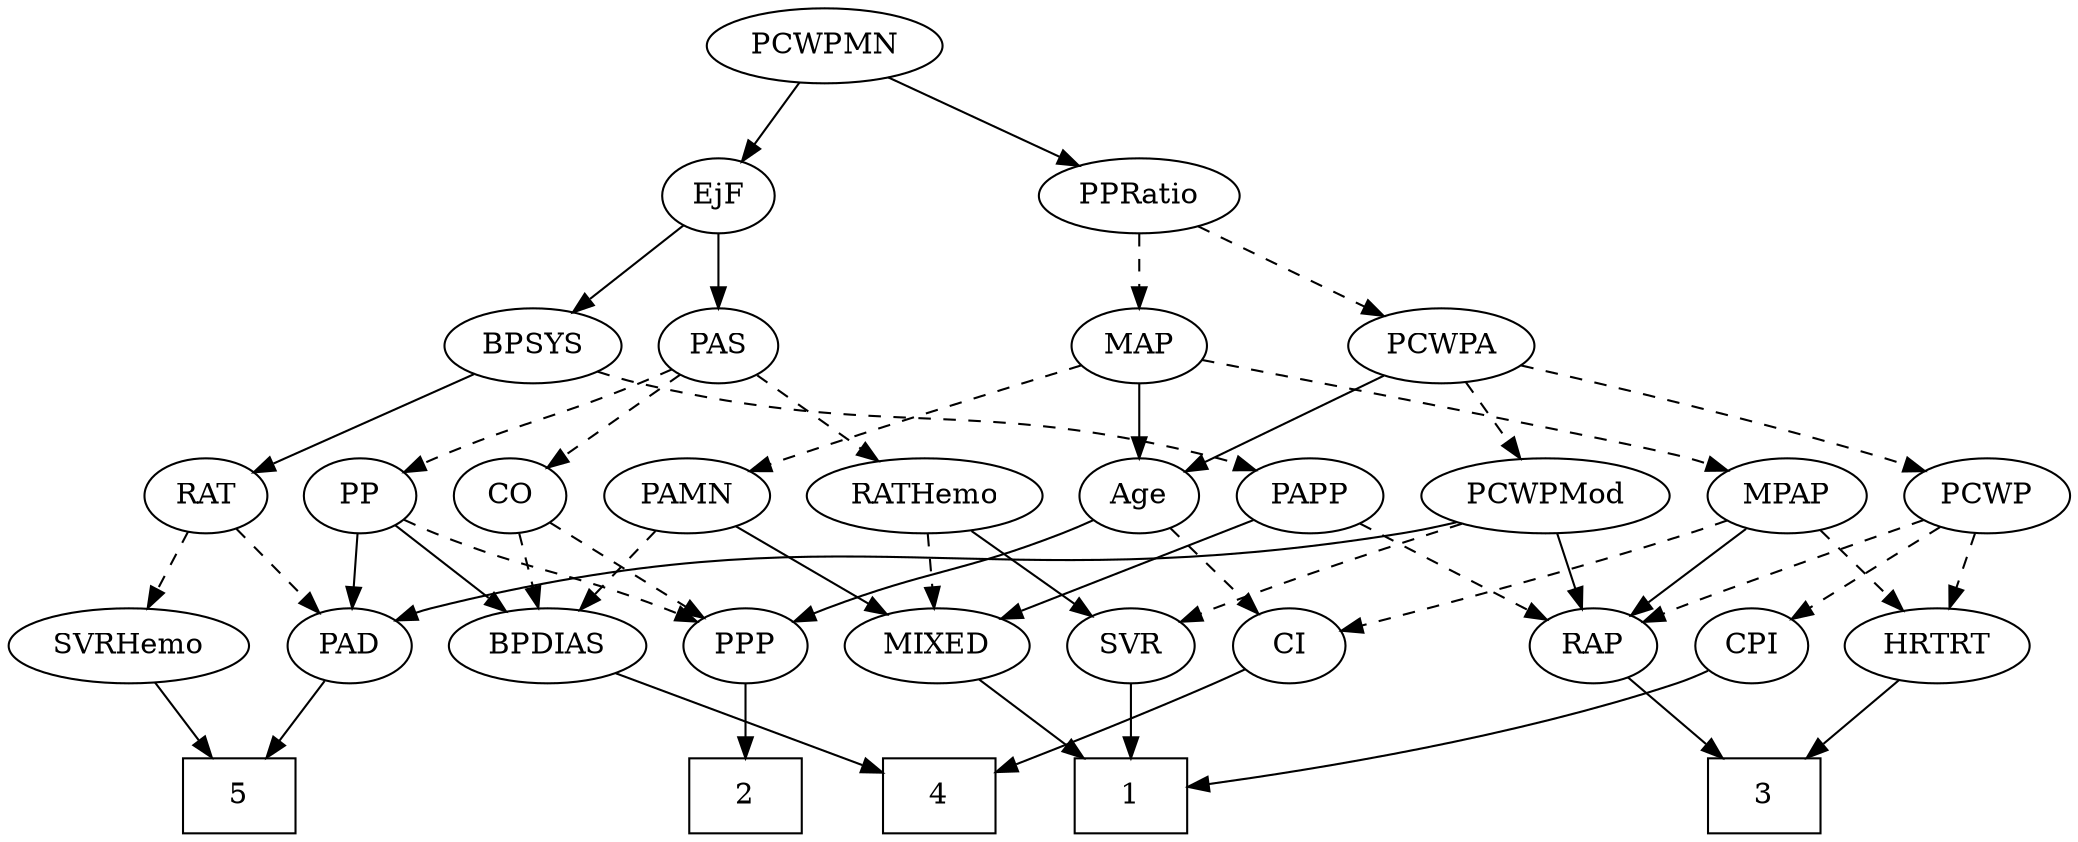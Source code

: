 strict digraph {
	graph [bb="0,0,880.34,396"];
	node [label="\N"];
	1	[height=0.5,
		pos="386.1,18",
		shape=box,
		width=0.75];
	2	[height=0.5,
		pos="751.1,18",
		shape=box,
		width=0.75];
	3	[height=0.5,
		pos="122.1,18",
		shape=box,
		width=0.75];
	4	[height=0.5,
		pos="666.1,18",
		shape=box,
		width=0.75];
	5	[height=0.5,
		pos="587.1,18",
		shape=box,
		width=0.75];
	Age	[height=0.5,
		pos="407.1,162",
		width=0.75];
	PPP	[height=0.5,
		pos="751.1,90",
		width=0.75];
	Age -> PPP	[pos="e,730.59,102.02 427.61,149.98 432.56,147.7 437.93,145.52 443.1,144 560.07,109.55 598.12,142.45 715.1,108 717.04,107.43 719,106.77 \
720.96,106.04",
		style=solid];
	CI	[height=0.5,
		pos="313.1,90",
		width=0.75];
	Age -> CI	[pos="e,330.38,103.87 389.42,147.83 375.15,137.21 354.87,122.11 338.81,110.15",
		style=dashed];
	EjF	[height=0.5,
		pos="584.1,306",
		width=0.75];
	BPSYS	[height=0.5,
		pos="584.1,234",
		width=1.0471];
	EjF -> BPSYS	[pos="e,584.1,252.1 584.1,287.7 584.1,279.98 584.1,270.71 584.1,262.11",
		style=solid];
	PAS	[height=0.5,
		pos="713.1,234",
		width=0.75];
	EjF -> PAS	[pos="e,692.75,246.04 604.54,293.91 625.86,282.34 659.49,264.09 683.67,250.97",
		style=solid];
	RAP	[height=0.5,
		pos="201.1,90",
		width=0.77632];
	RAP -> 3	[pos="e,141.41,36.113 185.11,74.834 174.75,65.659 161.01,53.479 149,42.837",
		style=solid];
	MIXED	[height=0.5,
		pos="472.1,90",
		width=1.1193];
	MIXED -> 1	[pos="e,407.14,36.127 453.44,73.811 442.25,64.707 427.79,52.937 415.14,42.639",
		style=solid];
	MPAP	[height=0.5,
		pos="123.1,162",
		width=0.97491];
	MPAP -> RAP	[pos="e,185.53,104.97 140.02,145.81 151.12,135.85 165.78,122.7 177.95,111.77",
		style=solid];
	MPAP -> CI	[pos="e,289.78,99.298 150.53,150.3 156.01,148.19 161.73,146.01 167.1,144 205.89,129.47 250.71,113.29 280.34,102.67",
		style=dashed];
	HRTRT	[height=0.5,
		pos="43.097,90",
		width=1.1013];
	MPAP -> HRTRT	[pos="e,60.591,106.31 106.13,146.15 95.145,136.54 80.642,123.85 68.317,113.07",
		style=dashed];
	RAT	[height=0.5,
		pos="687.1,162",
		width=0.75827];
	BPSYS -> RAT	[pos="e,668.7,175.5 604.94,218.83 620.86,208.02 642.92,193.02 660.17,181.3",
		style=solid];
	PAPP	[height=0.5,
		pos="208.1,162",
		width=0.88464];
	BPSYS -> PAPP	[pos="e,232.04,174.04 548.1,228.4 473.63,218.7 304.99,195.77 249.1,180 246.63,179.3 244.11,178.5 241.6,177.63",
		style=dashed];
	PAD	[height=0.5,
		pos="677.1,90",
		width=0.79437];
	PAD -> 5	[pos="e,609.19,36.18 659.74,75.503 647.7,66.138 631.35,53.419 617.21,42.419",
		style=solid];
	CO	[height=0.5,
		pos="831.1,162",
		width=0.75];
	BPDIAS	[height=0.5,
		pos="838.1,90",
		width=1.1735];
	CO -> BPDIAS	[pos="e,836.39,108.1 832.83,143.7 833.6,135.98 834.53,126.71 835.39,118.11",
		style=dashed];
	CO -> PPP	[pos="e,766.87,104.8 815.29,147.17 803.68,137.01 787.7,123.03 774.6,111.56",
		style=dashed];
	PAS -> CO	[pos="e,811.58,174.58 732.58,221.44 751.71,210.09 781.1,192.66 802.8,179.78",
		style=dashed];
	RATHemo	[height=0.5,
		pos="501.1,162",
		width=1.3721];
	PAS -> RATHemo	[pos="e,536.53,174.7 689.19,225.11 654.56,213.67 589.8,192.29 546.07,177.85",
		style=dashed];
	PP	[height=0.5,
		pos="759.1,162",
		width=0.75];
	PAS -> PP	[pos="e,748.7,178.82 723.53,217.12 729.3,208.34 736.58,197.26 743.05,187.42",
		style=dashed];
	PAMN	[height=0.5,
		pos="605.1,162",
		width=1.011];
	PAMN -> MIXED	[pos="e,497.36,104.3 581.01,148.32 560.13,137.33 529.67,121.3 506.27,108.98",
		style=solid];
	PAMN -> BPDIAS	[pos="e,806.36,101.92 633.17,150.14 639.06,148 645.25,145.85 651.1,144 710.71,125.14 727.19,125.9 787.1,108 790.23,107.07 793.45,106.07 \
796.69,105.04",
		style=dashed];
	RATHemo -> MIXED	[pos="e,479.05,107.79 494.08,144.05 490.73,135.97 486.65,126.12 482.91,117.11",
		style=dashed];
	SVR	[height=0.5,
		pos="386.1,90",
		width=0.77632];
	RATHemo -> SVR	[pos="e,405.87,103.03 476.71,146.15 458.49,135.07 433.56,119.89 414.45,108.26",
		style=solid];
	CPI	[height=0.5,
		pos="128.1,90",
		width=0.75];
	CPI -> 1	[pos="e,358.93,23.609 148.73,78.364 153.68,76.063 159.01,73.787 164.1,72 227.44,49.754 304.17,33.74 348.83,25.453",
		style=solid];
	RAT -> PAD	[pos="e,679.56,108.28 684.68,144.05 683.57,136.35 682.24,127.03 681.01,118.36",
		style=dashed];
	SVRHemo	[height=0.5,
		pos="580.1,90",
		width=1.3902];
	RAT -> SVRHemo	[pos="e,603.37,106.23 668.46,148.81 652.85,138.59 630.22,123.79 611.78,111.73",
		style=dashed];
	SVR -> 1	[pos="e,386.1,36.104 386.1,71.697 386.1,63.983 386.1,54.712 386.1,46.112",
		style=solid];
	PCWPMod	[height=0.5,
		pos="310.1,162",
		width=1.4443];
	PCWPMod -> RAP	[pos="e,220.34,103.36 286.45,145.81 269.6,134.99 246.88,120.4 229.12,109",
		style=solid];
	PCWPMod -> PAD	[pos="e,655.39,101.99 347.97,149.57 355.58,147.52 363.56,145.55 371.1,144 488.82,119.81 523.5,140.88 639.1,108 641.38,107.35 643.71,106.59 \
646.03,105.75",
		style=solid];
	PCWPMod -> SVR	[pos="e,370.63,105.25 327.72,144.76 338.27,135.05 351.79,122.6 363.16,112.13",
		style=dashed];
	PCWPA	[height=0.5,
		pos="314.1,234",
		width=1.1555];
	PCWPA -> Age	[pos="e,389.77,176.04 334.28,217.81 348.12,207.39 366.6,193.48 381.49,182.28",
		style=solid];
	PCWPA -> PCWPMod	[pos="e,311.07,180.1 313.11,215.7 312.67,207.98 312.14,198.71 311.65,190.11",
		style=dashed];
	PCWP	[height=0.5,
		pos="35.097,162",
		width=0.97491];
	PCWPA -> PCWP	[pos="e,61.871,174.06 276.21,226.23 229.39,217.47 147.52,200.81 79.097,180 76.541,179.22 73.922,178.37 71.297,177.47",
		style=dashed];
	PCWPMN	[height=0.5,
		pos="450.1,378",
		width=1.3902];
	PCWPMN -> EjF	[pos="e,563.59,317.71 477.21,362.83 499.66,351.11 531.51,334.47 554.59,322.41",
		style=solid];
	PPRatio	[height=0.5,
		pos="407.1,306",
		width=1.1013];
	PCWPMN -> PPRatio	[pos="e,417.41,323.79 439.69,360.05 434.62,351.8 428.41,341.7 422.78,332.54",
		style=solid];
	SVRHemo -> 5	[pos="e,585.39,36.104 581.83,71.697 582.6,63.983 583.53,54.712 584.39,46.112",
		style=solid];
	BPDIAS -> 4	[pos="e,693.3,30.07 808.53,76.967 779.19,65.028 734.18,46.707 702.62,33.866",
		style=solid];
	MAP	[height=0.5,
		pos="407.1,234",
		width=0.84854];
	MAP -> Age	[pos="e,407.1,180.1 407.1,215.7 407.1,207.98 407.1,198.71 407.1,190.11",
		style=solid];
	MAP -> MPAP	[pos="e,149.35,174.07 383.41,222.43 377.51,220.07 371.14,217.75 365.1,216 279.19,191.09 253.2,204.23 167.1,180 164.45,179.26 161.75,178.42 \
159.04,177.52",
		style=dashed];
	MAP -> PAMN	[pos="e,576.91,173.51 432.97,224.14 463.26,213.73 514.91,195.87 559.1,180 561.8,179.03 564.59,178.02 567.4,177",
		style=dashed];
	PP -> PAD	[pos="e,693.54,105.04 742.9,147.17 731.07,137.07 714.83,123.21 701.45,111.79",
		style=solid];
	PP -> BPDIAS	[pos="e,820.6,106.51 774.7,147.17 785.65,137.47 800.52,124.29 813.11,113.14",
		style=solid];
	PP -> PPP	[pos="e,753.05,108.1 757.12,143.7 756.24,135.98 755.18,126.71 754.2,118.11",
		style=dashed];
	PPP -> 2	[pos="e,751.1,36.104 751.1,71.697 751.1,63.983 751.1,54.712 751.1,46.112",
		style=solid];
	PPRatio -> PCWPA	[pos="e,334.11,250.07 387.37,290.15 374.27,280.29 356.86,267.19 342.3,256.23",
		style=dashed];
	PPRatio -> MAP	[pos="e,407.1,252.1 407.1,287.7 407.1,279.98 407.1,270.71 407.1,262.11",
		style=dashed];
	PCWP -> RAP	[pos="e,178.86,101.4 61.913,150.35 88.099,139.87 129.02,123.26 164.1,108 165.9,107.22 167.74,106.41 169.6,105.58",
		style=dashed];
	PCWP -> CPI	[pos="e,110.73,104.07 54.367,146.5 68.372,135.95 87.467,121.58 102.72,110.1",
		style=dashed];
	PCWP -> HRTRT	[pos="e,41.142,108.1 37.074,143.7 37.956,135.98 39.015,126.71 39.998,118.11",
		style=dashed];
	CI -> 4	[pos="e,638.67,30.996 333.61,77.978 338.56,75.693 343.92,73.52 349.1,72 466.94,37.36 504.2,66.811 623.1,36 625.02,35.502 626.97,34.941 \
628.93,34.334",
		style=solid];
	PAPP -> RAP	[pos="e,202.81,108.1 206.37,143.7 205.6,135.98 204.67,126.71 203.81,118.11",
		style=dashed];
	PAPP -> MIXED	[pos="e,441.97,102.14 232.1,150.16 237.61,147.92 243.5,145.72 249.1,144 324.57,120.77 346.97,128.99 423.1,108 426.08,107.18 429.15,106.27 \
432.22,105.31",
		style=solid];
	HRTRT -> 3	[pos="e,102.67,36.211 60.63,73.465 70.749,64.498 83.69,53.031 95.085,42.935",
		style=solid];
}
